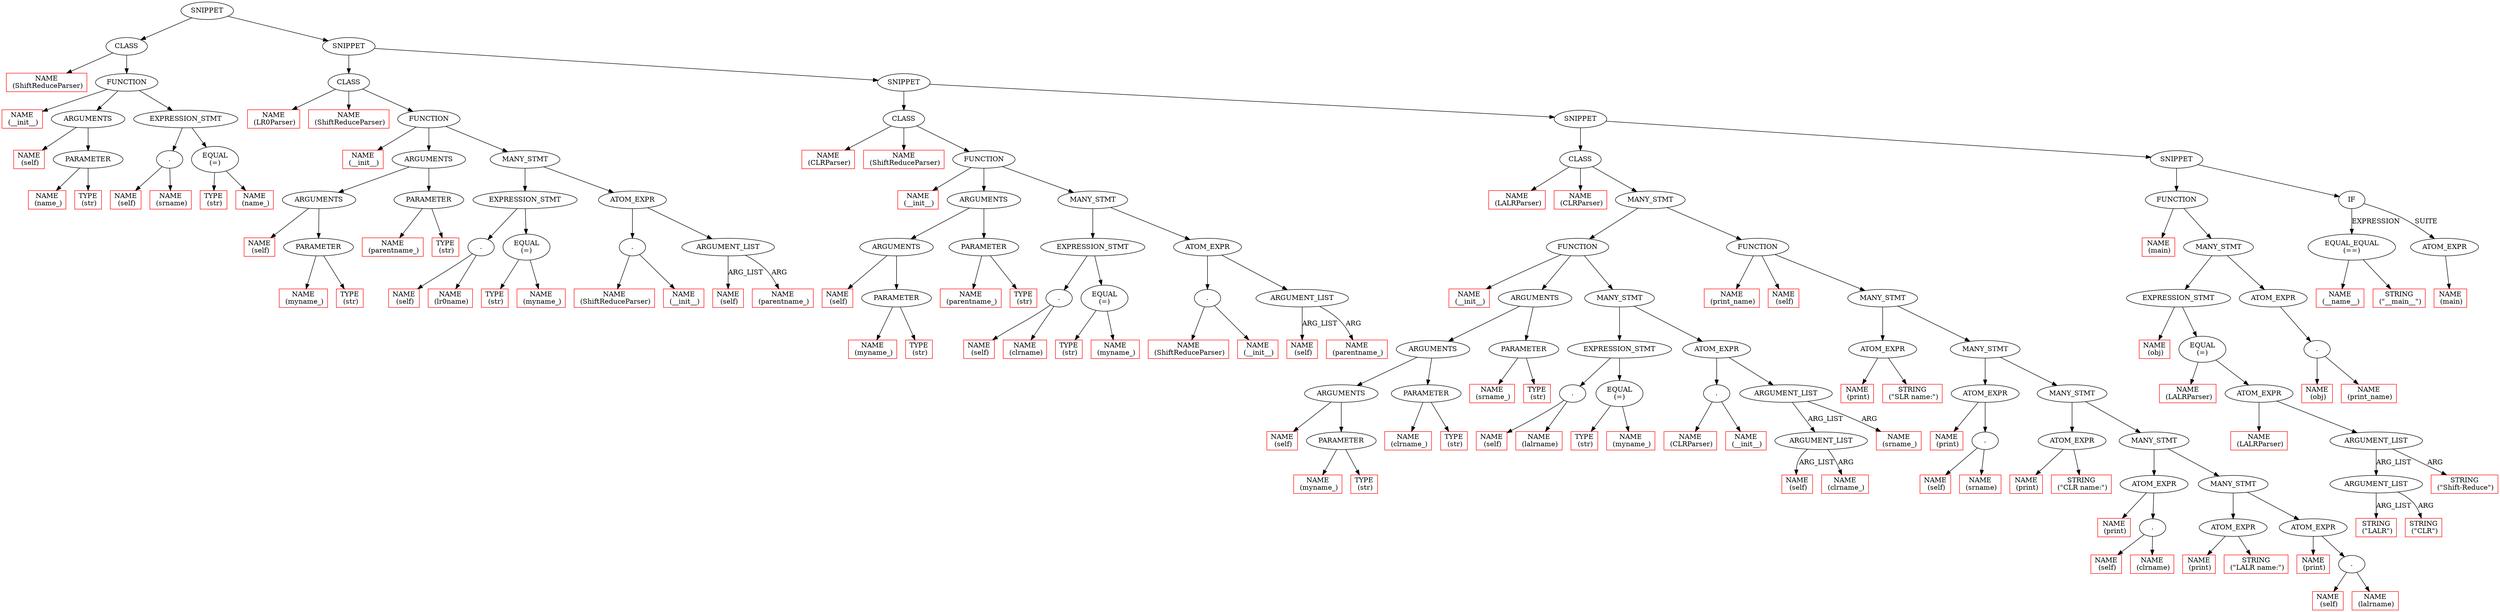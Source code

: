 digraph ASTVisual {
 ordering = out ;
10 [ label="NAME
 (self)", color = "red", shape="box"]
20 [ label="PARAMETER"]
30 [ label="NAME
 (name_)", color = "red", shape="box"]
40 [ label="TYPE
 (str)", color = "red", shape="box"]
50 [ label="ARGUMENTS"]
60 [ label="NAME
 (self)", color = "red", shape="box"]
70 [ label="."]
80 [ label="NAME
 (srname)", color = "red", shape="box"]
90 [ label="TYPE
 (str)", color = "red", shape="box"]
100 [ label="NAME
 (name_)", color = "red", shape="box"]
110 [ label="EQUAL
(=)"]
120 [ label="EXPRESSION_STMT"]
130 [ label="FUNCTION"]
140 [ label="NAME
 (__init__)", color = "red", shape="box"]
150 [ label="CLASS"]
160 [ label="NAME
 (ShiftReduceParser)", color = "red", shape="box"]
170 [ label="NAME
 (ShiftReduceParser)", color = "red", shape="box"]
180 [ label="NAME
 (self)", color = "red", shape="box"]
190 [ label="PARAMETER"]
200 [ label="NAME
 (myname_)", color = "red", shape="box"]
210 [ label="TYPE
 (str)", color = "red", shape="box"]
220 [ label="ARGUMENTS"]
230 [ label="PARAMETER"]
240 [ label="NAME
 (parentname_)", color = "red", shape="box"]
250 [ label="TYPE
 (str)", color = "red", shape="box"]
260 [ label="ARGUMENTS"]
270 [ label="NAME
 (self)", color = "red", shape="box"]
280 [ label="."]
290 [ label="NAME
 (lr0name)", color = "red", shape="box"]
300 [ label="TYPE
 (str)", color = "red", shape="box"]
310 [ label="NAME
 (myname_)", color = "red", shape="box"]
320 [ label="EQUAL
(=)"]
330 [ label="EXPRESSION_STMT"]
340 [ label="NAME
 (ShiftReduceParser)", color = "red", shape="box"]
350 [ label="."]
360 [ label="NAME
 (__init__)", color = "red", shape="box"]
370 [ label="NAME
 (self)", color = "red", shape="box"]
380 [ label="NAME
 (parentname_)", color = "red", shape="box"]
390 [ label="ARGUMENT_LIST"]
400 [ label="ATOM_EXPR"]
410 [ label="MANY_STMT"]
420 [ label="FUNCTION"]
430 [ label="NAME
 (__init__)", color = "red", shape="box"]
440 [ label="CLASS"]
450 [ label="NAME
 (LR0Parser)", color = "red", shape="box"]
460 [ label="NAME
 (ShiftReduceParser)", color = "red", shape="box"]
470 [ label="NAME
 (self)", color = "red", shape="box"]
480 [ label="PARAMETER"]
490 [ label="NAME
 (myname_)", color = "red", shape="box"]
500 [ label="TYPE
 (str)", color = "red", shape="box"]
510 [ label="ARGUMENTS"]
520 [ label="PARAMETER"]
530 [ label="NAME
 (parentname_)", color = "red", shape="box"]
540 [ label="TYPE
 (str)", color = "red", shape="box"]
550 [ label="ARGUMENTS"]
560 [ label="NAME
 (self)", color = "red", shape="box"]
570 [ label="."]
580 [ label="NAME
 (clrname)", color = "red", shape="box"]
590 [ label="TYPE
 (str)", color = "red", shape="box"]
600 [ label="NAME
 (myname_)", color = "red", shape="box"]
610 [ label="EQUAL
(=)"]
620 [ label="EXPRESSION_STMT"]
630 [ label="NAME
 (ShiftReduceParser)", color = "red", shape="box"]
640 [ label="."]
650 [ label="NAME
 (__init__)", color = "red", shape="box"]
660 [ label="NAME
 (self)", color = "red", shape="box"]
670 [ label="NAME
 (parentname_)", color = "red", shape="box"]
680 [ label="ARGUMENT_LIST"]
690 [ label="ATOM_EXPR"]
700 [ label="MANY_STMT"]
710 [ label="FUNCTION"]
720 [ label="NAME
 (__init__)", color = "red", shape="box"]
730 [ label="CLASS"]
740 [ label="NAME
 (CLRParser)", color = "red", shape="box"]
750 [ label="NAME
 (CLRParser)", color = "red", shape="box"]
760 [ label="NAME
 (self)", color = "red", shape="box"]
770 [ label="PARAMETER"]
780 [ label="NAME
 (myname_)", color = "red", shape="box"]
790 [ label="TYPE
 (str)", color = "red", shape="box"]
800 [ label="ARGUMENTS"]
810 [ label="PARAMETER"]
820 [ label="NAME
 (clrname_)", color = "red", shape="box"]
830 [ label="TYPE
 (str)", color = "red", shape="box"]
840 [ label="ARGUMENTS"]
850 [ label="PARAMETER"]
860 [ label="NAME
 (srname_)", color = "red", shape="box"]
870 [ label="TYPE
 (str)", color = "red", shape="box"]
880 [ label="ARGUMENTS"]
890 [ label="NAME
 (self)", color = "red", shape="box"]
900 [ label="."]
910 [ label="NAME
 (lalrname)", color = "red", shape="box"]
920 [ label="TYPE
 (str)", color = "red", shape="box"]
930 [ label="NAME
 (myname_)", color = "red", shape="box"]
940 [ label="EQUAL
(=)"]
950 [ label="EXPRESSION_STMT"]
960 [ label="NAME
 (CLRParser)", color = "red", shape="box"]
970 [ label="."]
980 [ label="NAME
 (__init__)", color = "red", shape="box"]
990 [ label="NAME
 (self)", color = "red", shape="box"]
1000 [ label="NAME
 (clrname_)", color = "red", shape="box"]
1010 [ label="ARGUMENT_LIST"]
1020 [ label="NAME
 (srname_)", color = "red", shape="box"]
1030 [ label="ARGUMENT_LIST"]
1040 [ label="ATOM_EXPR"]
1050 [ label="MANY_STMT"]
1060 [ label="FUNCTION"]
1070 [ label="NAME
 (__init__)", color = "red", shape="box"]
1080 [ label="NAME
 (self)", color = "red", shape="box"]
1090 [ label="NAME
 (print)", color = "red", shape="box"]
1100 [ label="STRING
 (\"SLR name:\")", color = "red", shape="box"]
1110 [ label="ATOM_EXPR"]
1120 [ label="NAME
 (print)", color = "red", shape="box"]
1130 [ label="NAME
 (self)", color = "red", shape="box"]
1140 [ label="."]
1150 [ label="NAME
 (srname)", color = "red", shape="box"]
1160 [ label="ATOM_EXPR"]
1170 [ label="NAME
 (print)", color = "red", shape="box"]
1180 [ label="STRING
 (\"CLR name:\")", color = "red", shape="box"]
1190 [ label="ATOM_EXPR"]
1200 [ label="NAME
 (print)", color = "red", shape="box"]
1210 [ label="NAME
 (self)", color = "red", shape="box"]
1220 [ label="."]
1230 [ label="NAME
 (clrname)", color = "red", shape="box"]
1240 [ label="ATOM_EXPR"]
1250 [ label="NAME
 (print)", color = "red", shape="box"]
1260 [ label="STRING
 (\"LALR name:\")", color = "red", shape="box"]
1270 [ label="ATOM_EXPR"]
1280 [ label="NAME
 (print)", color = "red", shape="box"]
1290 [ label="NAME
 (self)", color = "red", shape="box"]
1300 [ label="."]
1310 [ label="NAME
 (lalrname)", color = "red", shape="box"]
1320 [ label="ATOM_EXPR"]
1330 [ label="MANY_STMT"]
1340 [ label="MANY_STMT"]
1350 [ label="MANY_STMT"]
1360 [ label="MANY_STMT"]
1370 [ label="MANY_STMT"]
1380 [ label="FUNCTION"]
1390 [ label="NAME
 (print_name)", color = "red", shape="box"]
1400 [ label="MANY_STMT"]
1410 [ label="CLASS"]
1420 [ label="NAME
 (LALRParser)", color = "red", shape="box"]
1430 [ label="NAME
 (obj)", color = "red", shape="box"]
1440 [ label="NAME
 (LALRParser)", color = "red", shape="box"]
1450 [ label="NAME
 (LALRParser)", color = "red", shape="box"]
1460 [ label="STRING
 (\"LALR\")", color = "red", shape="box"]
1470 [ label="STRING
 (\"CLR\")", color = "red", shape="box"]
1480 [ label="ARGUMENT_LIST"]
1490 [ label="STRING
 (\"Shift-Reduce\")", color = "red", shape="box"]
1500 [ label="ARGUMENT_LIST"]
1510 [ label="ATOM_EXPR"]
1520 [ label="EQUAL
(=)"]
1530 [ label="EXPRESSION_STMT"]
1540 [ label="NAME
 (obj)", color = "red", shape="box"]
1550 [ label="."]
1560 [ label="NAME
 (print_name)", color = "red", shape="box"]
1580 [ label="ATOM_EXPR"]
1590 [ label="MANY_STMT"]
1600 [ label="FUNCTION"]
1610 [ label="NAME
 (main)", color = "red", shape="box"]
1620 [ label="NAME
 (__name__)", color = "red", shape="box"]
1630 [ label="EQUAL_EQUAL
(==)"]
1640 [ label="STRING
 (\"__main__\")", color = "red", shape="box"]
1650 [ label="NAME
 (main)", color = "red", shape="box"]
1670 [ label="ATOM_EXPR"]
1680 [ label="IF"]
1690 [ label="SNIPPET"]
1700 [ label="SNIPPET"]
1710 [ label="SNIPPET"]
1720 [ label="SNIPPET"]
1730 [ label="SNIPPET"]
20 -> 30[ label=""]
20 -> 40[ label=""]
50 -> 10[ label=""]
50 -> 20[ label=""]
70 -> 60[ label=""]
70 -> 80[ label=""]
110 -> 90[ label=""]
110 -> 100[ label=""]
120 -> 70[ label=""]
120 -> 110[ label=""]
130 -> 140[ label=""]
130 -> 50[ label=""]
130 -> 120[ label=""]
150 -> 160[ label=""]
150 -> 130[ label=""]
190 -> 200[ label=""]
190 -> 210[ label=""]
220 -> 180[ label=""]
220 -> 190[ label=""]
230 -> 240[ label=""]
230 -> 250[ label=""]
260 -> 220[ label=""]
260 -> 230[ label=""]
280 -> 270[ label=""]
280 -> 290[ label=""]
320 -> 300[ label=""]
320 -> 310[ label=""]
330 -> 280[ label=""]
330 -> 320[ label=""]
350 -> 340[ label=""]
350 -> 360[ label=""]
390 -> 370[ label="ARG_LIST"]
390 -> 380[ label="ARG"]
400 -> 350[ label=""]
400 -> 390[ label=""]
410 -> 330[ label=""]
410 -> 400[ label=""]
420 -> 430[ label=""]
420 -> 260[ label=""]
420 -> 410[ label=""]
440 -> 450[ label=""]
440 -> 170[ label=""]
440 -> 420[ label=""]
480 -> 490[ label=""]
480 -> 500[ label=""]
510 -> 470[ label=""]
510 -> 480[ label=""]
520 -> 530[ label=""]
520 -> 540[ label=""]
550 -> 510[ label=""]
550 -> 520[ label=""]
570 -> 560[ label=""]
570 -> 580[ label=""]
610 -> 590[ label=""]
610 -> 600[ label=""]
620 -> 570[ label=""]
620 -> 610[ label=""]
640 -> 630[ label=""]
640 -> 650[ label=""]
680 -> 660[ label="ARG_LIST"]
680 -> 670[ label="ARG"]
690 -> 640[ label=""]
690 -> 680[ label=""]
700 -> 620[ label=""]
700 -> 690[ label=""]
710 -> 720[ label=""]
710 -> 550[ label=""]
710 -> 700[ label=""]
730 -> 740[ label=""]
730 -> 460[ label=""]
730 -> 710[ label=""]
770 -> 780[ label=""]
770 -> 790[ label=""]
800 -> 760[ label=""]
800 -> 770[ label=""]
810 -> 820[ label=""]
810 -> 830[ label=""]
840 -> 800[ label=""]
840 -> 810[ label=""]
850 -> 860[ label=""]
850 -> 870[ label=""]
880 -> 840[ label=""]
880 -> 850[ label=""]
900 -> 890[ label=""]
900 -> 910[ label=""]
940 -> 920[ label=""]
940 -> 930[ label=""]
950 -> 900[ label=""]
950 -> 940[ label=""]
970 -> 960[ label=""]
970 -> 980[ label=""]
1010 -> 990[ label="ARG_LIST"]
1010 -> 1000[ label="ARG"]
1030 -> 1010[ label="ARG_LIST"]
1030 -> 1020[ label="ARG"]
1040 -> 970[ label=""]
1040 -> 1030[ label=""]
1050 -> 950[ label=""]
1050 -> 1040[ label=""]
1060 -> 1070[ label=""]
1060 -> 880[ label=""]
1060 -> 1050[ label=""]
1110 -> 1090[ label=""]
1110 -> 1100[ label=""]
1140 -> 1130[ label=""]
1140 -> 1150[ label=""]
1160 -> 1120[ label=""]
1160 -> 1140[ label=""]
1190 -> 1170[ label=""]
1190 -> 1180[ label=""]
1220 -> 1210[ label=""]
1220 -> 1230[ label=""]
1240 -> 1200[ label=""]
1240 -> 1220[ label=""]
1270 -> 1250[ label=""]
1270 -> 1260[ label=""]
1300 -> 1290[ label=""]
1300 -> 1310[ label=""]
1320 -> 1280[ label=""]
1320 -> 1300[ label=""]
1330 -> 1270[ label=""]
1330 -> 1320[ label=""]
1340 -> 1240[ label=""]
1340 -> 1330[ label=""]
1350 -> 1190[ label=""]
1350 -> 1340[ label=""]
1360 -> 1160[ label=""]
1360 -> 1350[ label=""]
1370 -> 1110[ label=""]
1370 -> 1360[ label=""]
1380 -> 1390[ label=""]
1380 -> 1080[ label=""]
1380 -> 1370[ label=""]
1400 -> 1060[ label=""]
1400 -> 1380[ label=""]
1410 -> 1420[ label=""]
1410 -> 750[ label=""]
1410 -> 1400[ label=""]
1480 -> 1460[ label="ARG_LIST"]
1480 -> 1470[ label="ARG"]
1500 -> 1480[ label="ARG_LIST"]
1500 -> 1490[ label="ARG"]
1510 -> 1450[ label=""]
1510 -> 1500[ label=""]
1520 -> 1440[ label=""]
1520 -> 1510[ label=""]
1530 -> 1430[ label=""]
1530 -> 1520[ label=""]
1550 -> 1540[ label=""]
1550 -> 1560[ label=""]
1580 -> 1550[ label=""]
1590 -> 1530[ label=""]
1590 -> 1580[ label=""]
1600 -> 1610[ label=""]
1600 -> 1590[ label=""]
1630 -> 1620[ label=""]
1630 -> 1640[ label=""]
1670 -> 1650[ label=""]
1680 -> 1630[ label="EXPRESSION"]
1680 -> 1670[ label="SUITE"]
1690 -> 1600[ label=""]
1690 -> 1680[ label=""]
1700 -> 1410[ label=""]
1700 -> 1690[ label=""]
1710 -> 730[ label=""]
1710 -> 1700[ label=""]
1720 -> 440[ label=""]
1720 -> 1710[ label=""]
1730 -> 150[ label=""]
1730 -> 1720[ label=""]
  }
